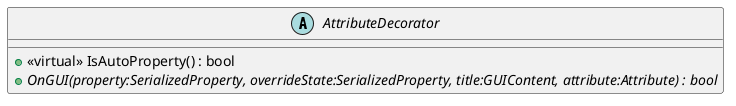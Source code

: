 @startuml
abstract class AttributeDecorator {
    + <<virtual>> IsAutoProperty() : bool
    + {abstract} OnGUI(property:SerializedProperty, overrideState:SerializedProperty, title:GUIContent, attribute:Attribute) : bool
}
@enduml
